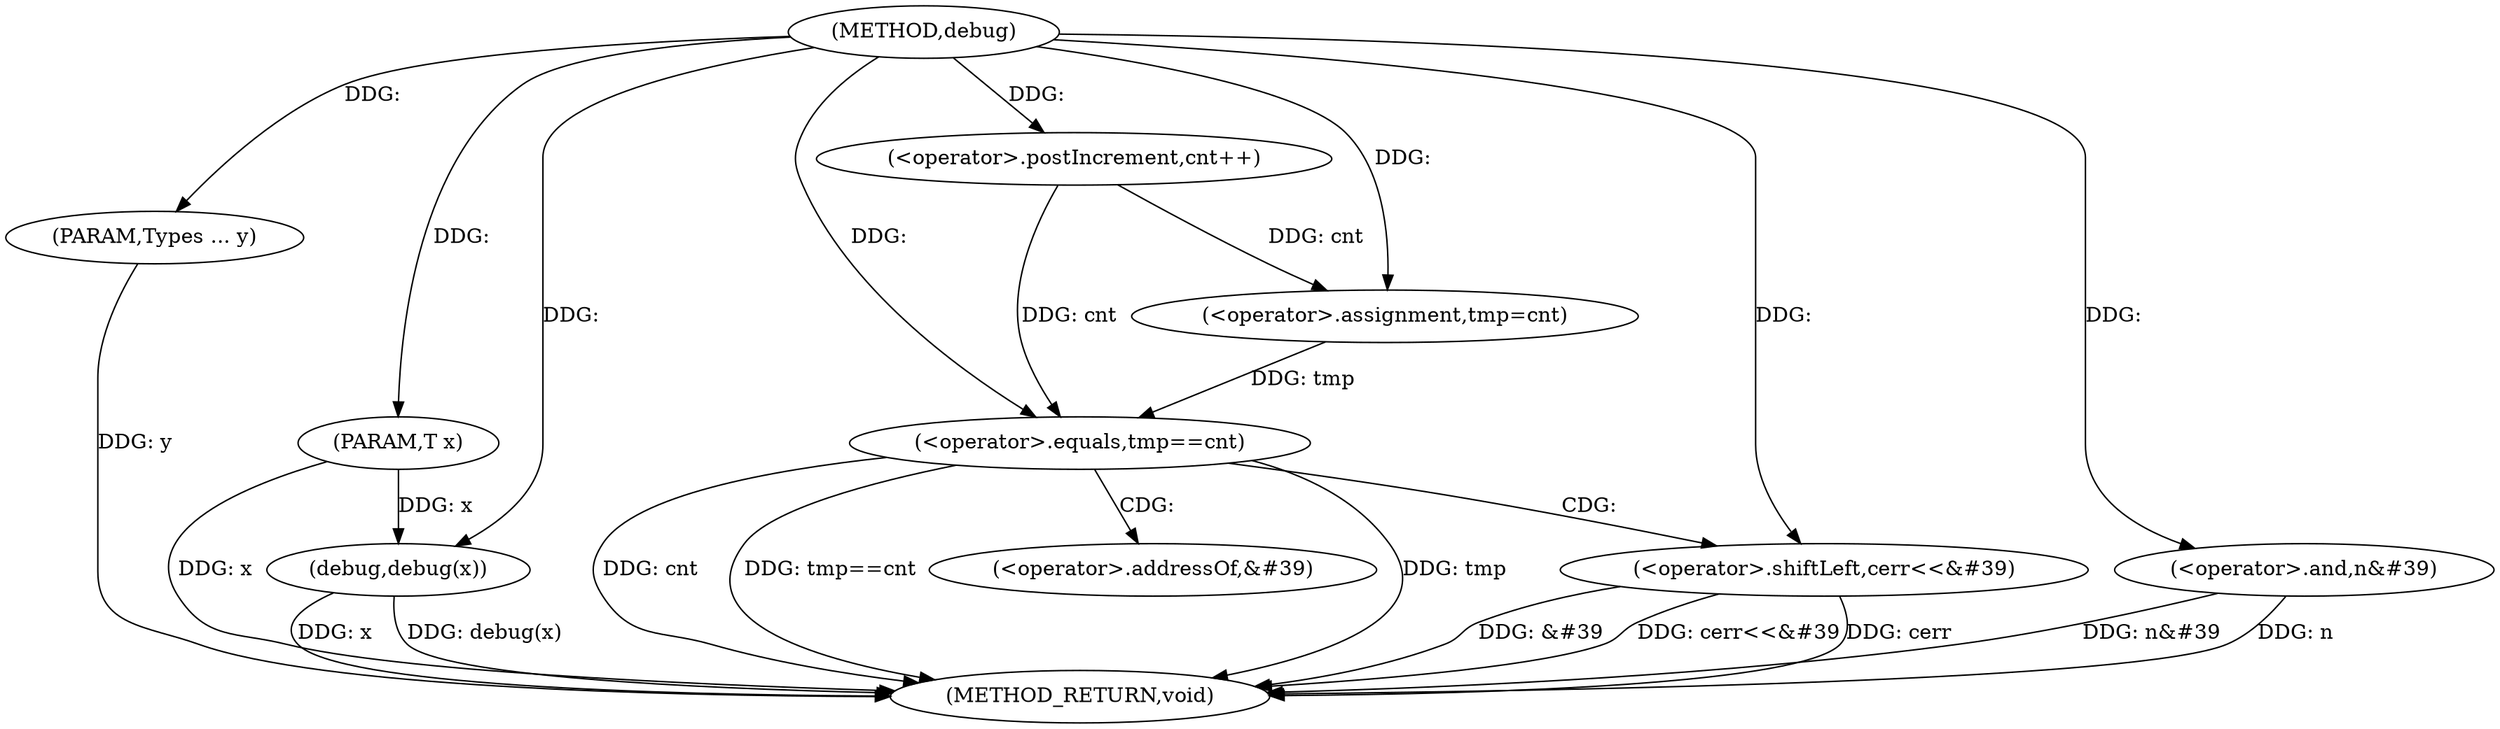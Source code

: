 digraph "debug" {  
"1000129" [label = "(METHOD,debug)" ]
"1000152" [label = "(METHOD_RETURN,void)" ]
"1000130" [label = "(PARAM,T x)" ]
"1000131" [label = "(PARAM,Types ... y)" ]
"1000133" [label = "(<operator>.postIncrement,cnt++)" ]
"1000136" [label = "(<operator>.assignment,tmp=cnt)" ]
"1000139" [label = "(debug,debug(x))" ]
"1000149" [label = "(<operator>.and,n&#39)" ]
"1000142" [label = "(<operator>.equals,tmp==cnt)" ]
"1000145" [label = "(<operator>.shiftLeft,cerr<<&#39)" ]
"1000147" [label = "(<operator>.addressOf,&#39)" ]
  "1000130" -> "1000152"  [ label = "DDG: x"] 
  "1000131" -> "1000152"  [ label = "DDG: y"] 
  "1000139" -> "1000152"  [ label = "DDG: x"] 
  "1000139" -> "1000152"  [ label = "DDG: debug(x)"] 
  "1000142" -> "1000152"  [ label = "DDG: tmp"] 
  "1000142" -> "1000152"  [ label = "DDG: cnt"] 
  "1000142" -> "1000152"  [ label = "DDG: tmp==cnt"] 
  "1000145" -> "1000152"  [ label = "DDG: &#39"] 
  "1000145" -> "1000152"  [ label = "DDG: cerr<<&#39"] 
  "1000149" -> "1000152"  [ label = "DDG: n&#39"] 
  "1000145" -> "1000152"  [ label = "DDG: cerr"] 
  "1000149" -> "1000152"  [ label = "DDG: n"] 
  "1000129" -> "1000130"  [ label = "DDG: "] 
  "1000129" -> "1000131"  [ label = "DDG: "] 
  "1000133" -> "1000136"  [ label = "DDG: cnt"] 
  "1000129" -> "1000136"  [ label = "DDG: "] 
  "1000129" -> "1000133"  [ label = "DDG: "] 
  "1000130" -> "1000139"  [ label = "DDG: x"] 
  "1000129" -> "1000139"  [ label = "DDG: "] 
  "1000129" -> "1000149"  [ label = "DDG: "] 
  "1000136" -> "1000142"  [ label = "DDG: tmp"] 
  "1000129" -> "1000142"  [ label = "DDG: "] 
  "1000133" -> "1000142"  [ label = "DDG: cnt"] 
  "1000129" -> "1000145"  [ label = "DDG: "] 
  "1000142" -> "1000147"  [ label = "CDG: "] 
  "1000142" -> "1000145"  [ label = "CDG: "] 
}
